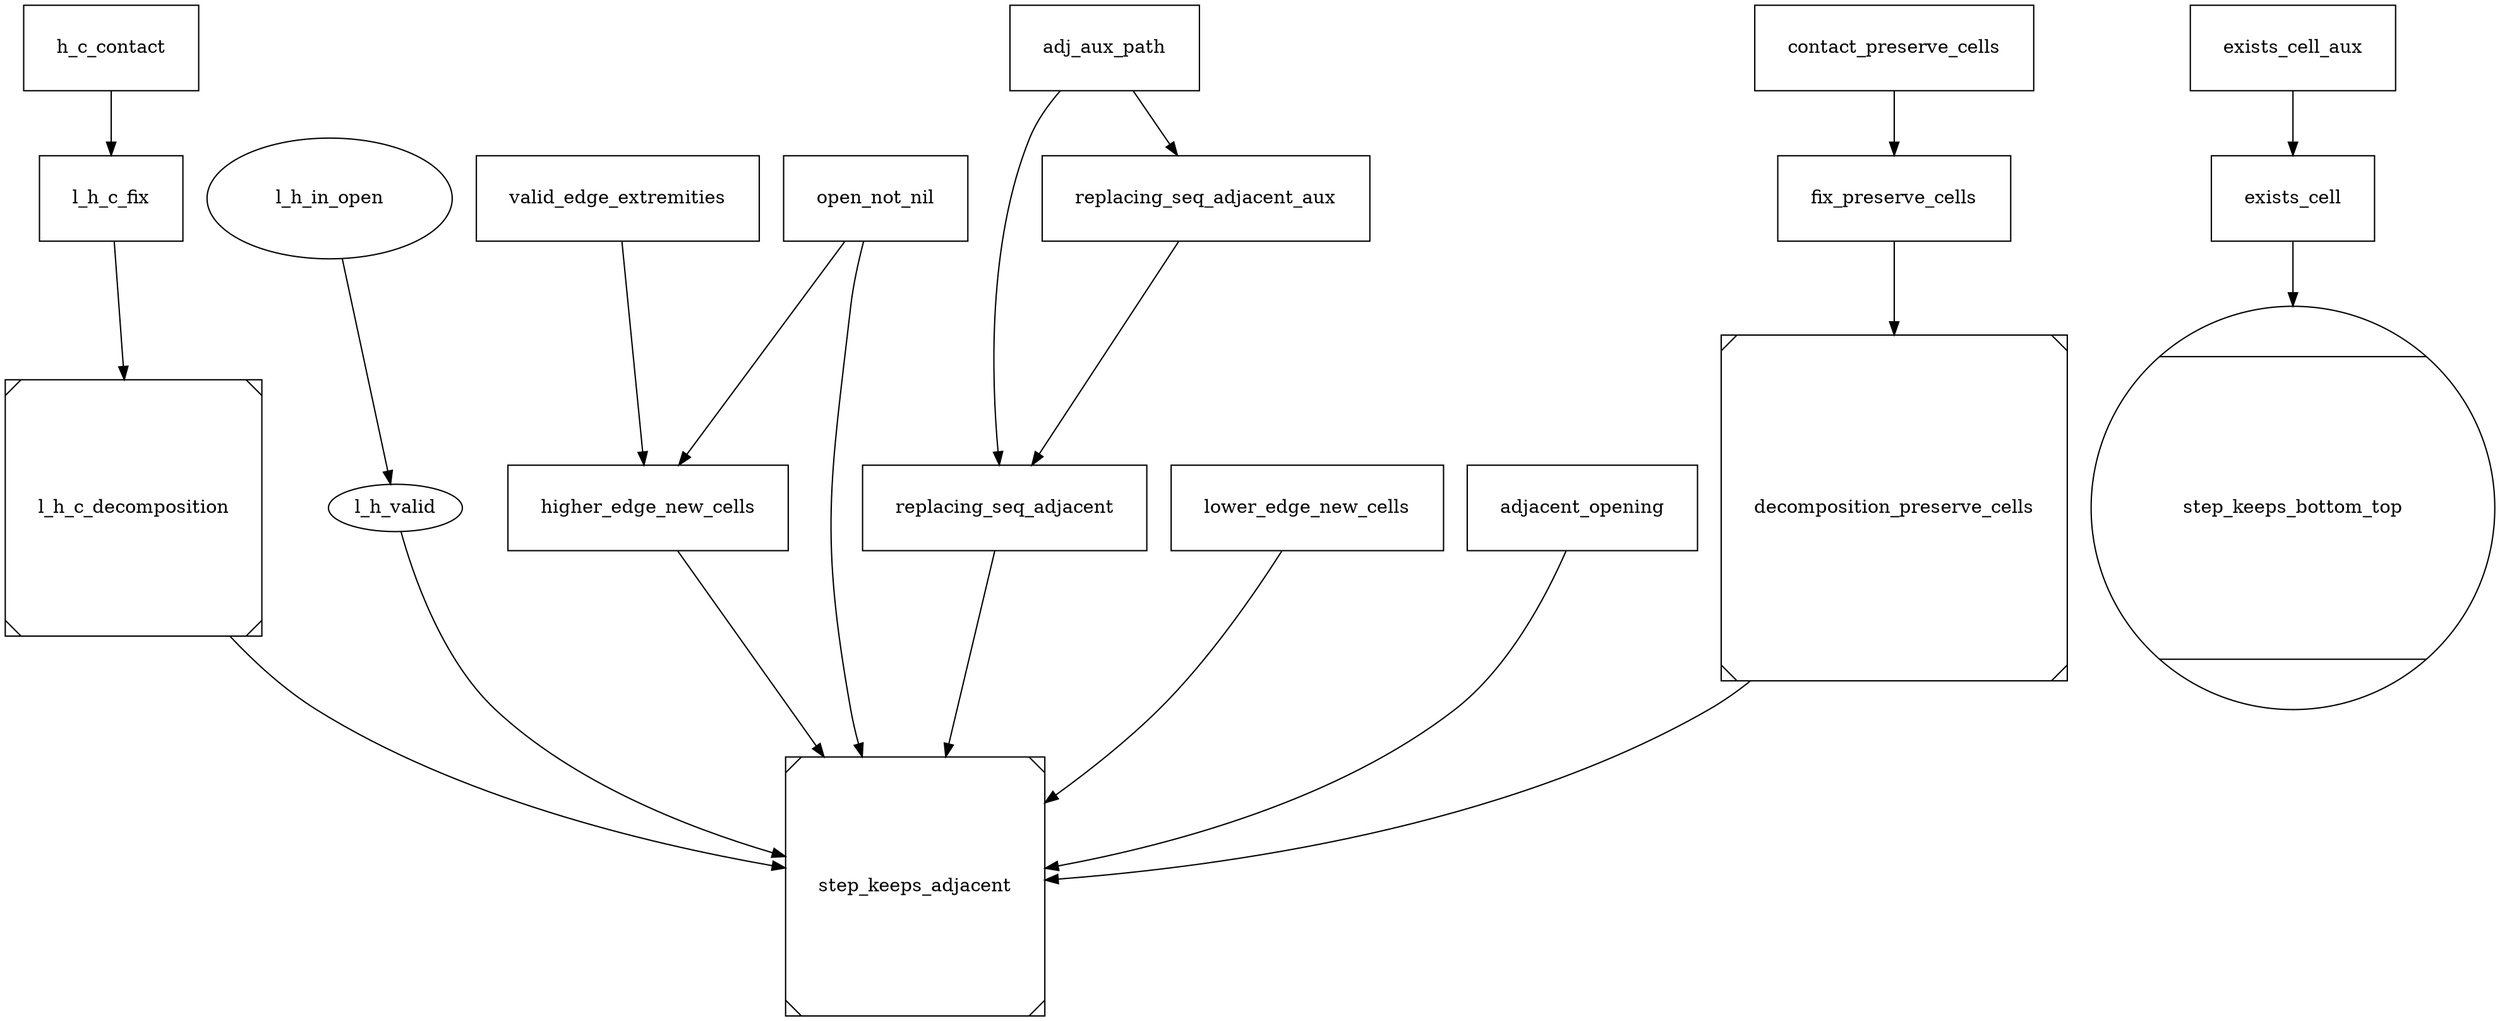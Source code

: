 digraph G {
     decomposition_preserve_cells, l_h_c_decomposition, step_keeps_adjacent [margin=0.35 shape=Msquare]; // Major lemmas
     l_h_valid l_h_in_open [margin=0.35 shape=ellipse]; // Admitted lemmas
     step_keeps_bottom_top [margin=0.35 shape=Mcircle]; // Major Admitted lemmas
{ 
    node [margin=0.35 shape=box ]

  
  h_c_contact -> l_h_c_fix -> l_h_c_decomposition;
  contact_preserve_cells -> fix_preserve_cells -> decomposition_preserve_cells;
l_h_in_open -> l_h_valid ;
valid_edge_extremities -> higher_edge_new_cells;
open_not_nil -> higher_edge_new_cells;
open_not_nil -> step_keeps_adjacent;
adj_aux_path -> replacing_seq_adjacent;
adj_aux_path -> replacing_seq_adjacent_aux;
replacing_seq_adjacent_aux -> replacing_seq_adjacent -> step_keeps_adjacent;
lower_edge_new_cells -> step_keeps_adjacent;
 higher_edge_new_cells -> step_keeps_adjacent;
 decomposition_preserve_cells -> step_keeps_adjacent;
l_h_c_decomposition -> step_keeps_adjacent;
l_h_valid -> step_keeps_adjacent;
adjacent_opening -> step_keeps_adjacent;
exists_cell_aux -> exists_cell -> step_keeps_bottom_top
}

}